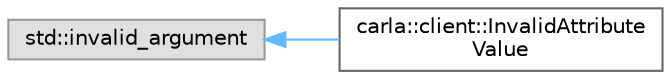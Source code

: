 digraph "类继承关系图"
{
 // INTERACTIVE_SVG=YES
 // LATEX_PDF_SIZE
  bgcolor="transparent";
  edge [fontname=Helvetica,fontsize=10,labelfontname=Helvetica,labelfontsize=10];
  node [fontname=Helvetica,fontsize=10,shape=box,height=0.2,width=0.4];
  rankdir="LR";
  Node0 [id="Node000000",label="std::invalid_argument",height=0.2,width=0.4,color="grey60", fillcolor="#E0E0E0", style="filled",tooltip=" "];
  Node0 -> Node1 [id="edge335_Node000000_Node000001",dir="back",color="steelblue1",style="solid",tooltip=" "];
  Node1 [id="Node000001",label="carla::client::InvalidAttribute\lValue",height=0.2,width=0.4,color="grey40", fillcolor="white", style="filled",URL="$dc/d59/classcarla_1_1client_1_1InvalidAttributeValue.html",tooltip="Exception thrown when the value given to an ActorAttribute cannot be converted to its type."];
}
